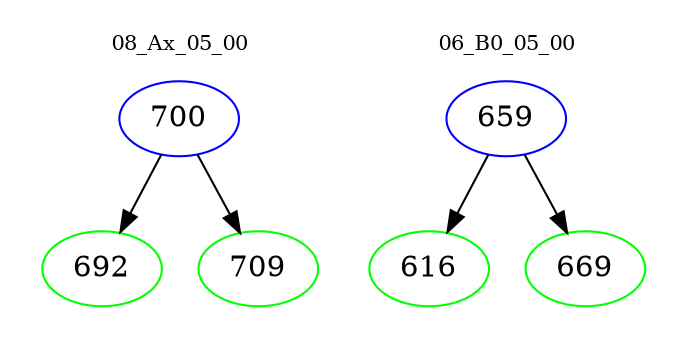 digraph{
subgraph cluster_0 {
color = white
label = "08_Ax_05_00";
fontsize=10;
T0_700 [label="700", color="blue"]
T0_700 -> T0_692 [color="black"]
T0_692 [label="692", color="green"]
T0_700 -> T0_709 [color="black"]
T0_709 [label="709", color="green"]
}
subgraph cluster_1 {
color = white
label = "06_B0_05_00";
fontsize=10;
T1_659 [label="659", color="blue"]
T1_659 -> T1_616 [color="black"]
T1_616 [label="616", color="green"]
T1_659 -> T1_669 [color="black"]
T1_669 [label="669", color="green"]
}
}
